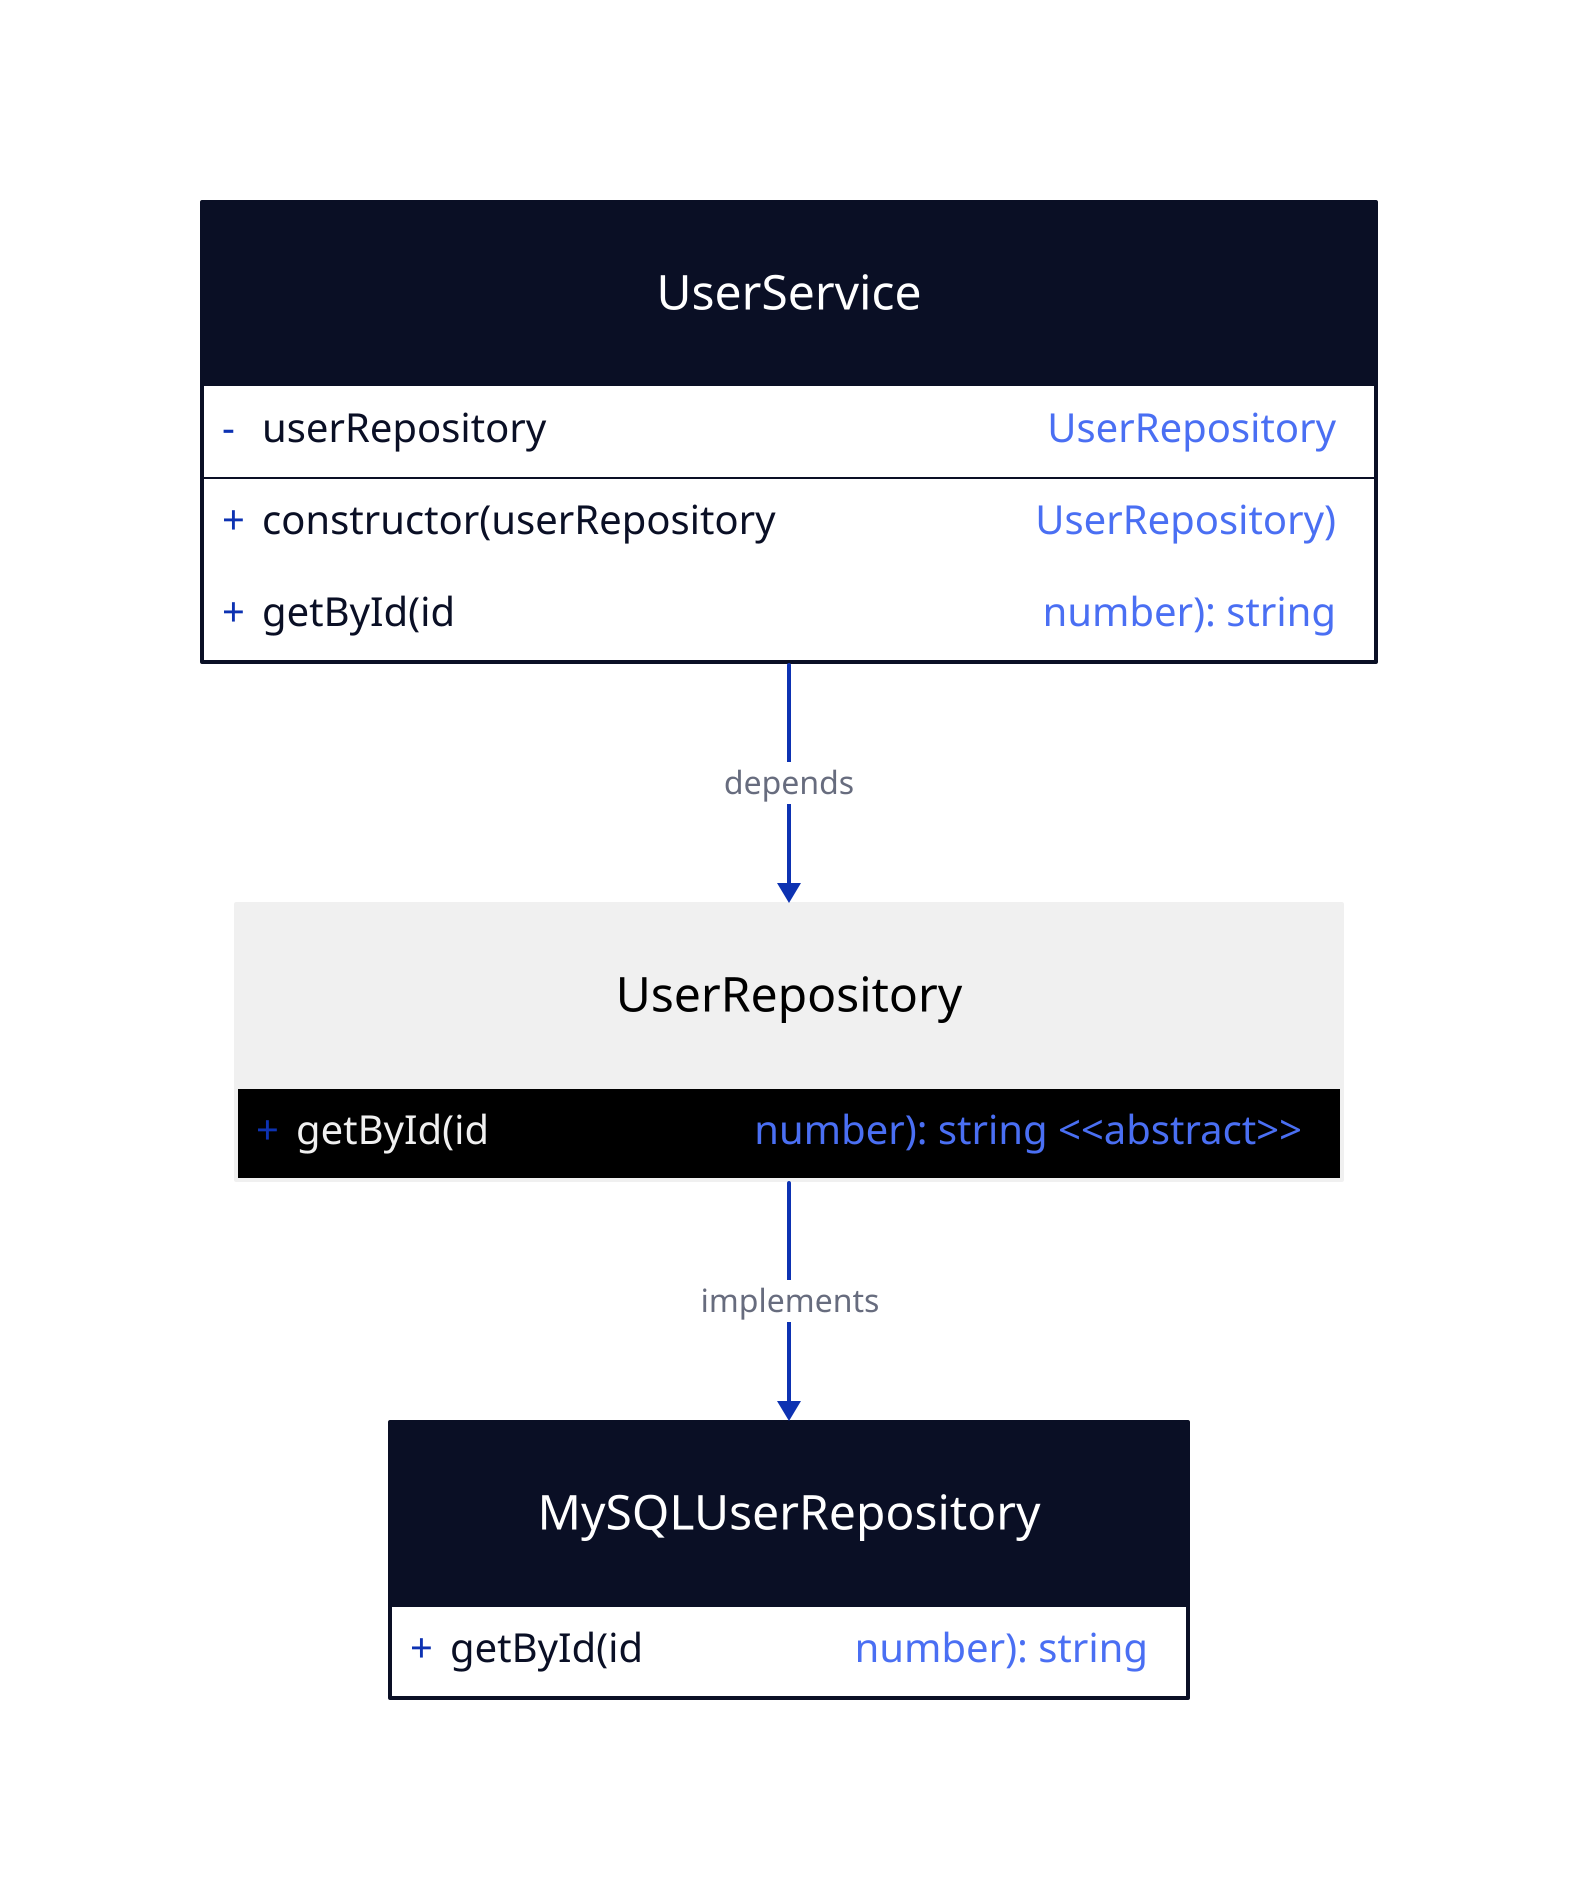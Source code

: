 # Interface
UserRepository: {
  shape: class
  style: {fill: "#f0f0f0"; stroke: "#000000"}
  +getById(id: number): string <<abstract>>
}

# Classes
MySQLUserRepository: {
  shape: class
  +getById(id: number): string
}

UserService: {
  shape: class
  -userRepository: UserRepository
  +constructor(userRepository: UserRepository)
  +getById(id: number): string
}

# Relationships
UserRepository -> MySQLUserRepository: implements
UserService -> UserRepository: depends
